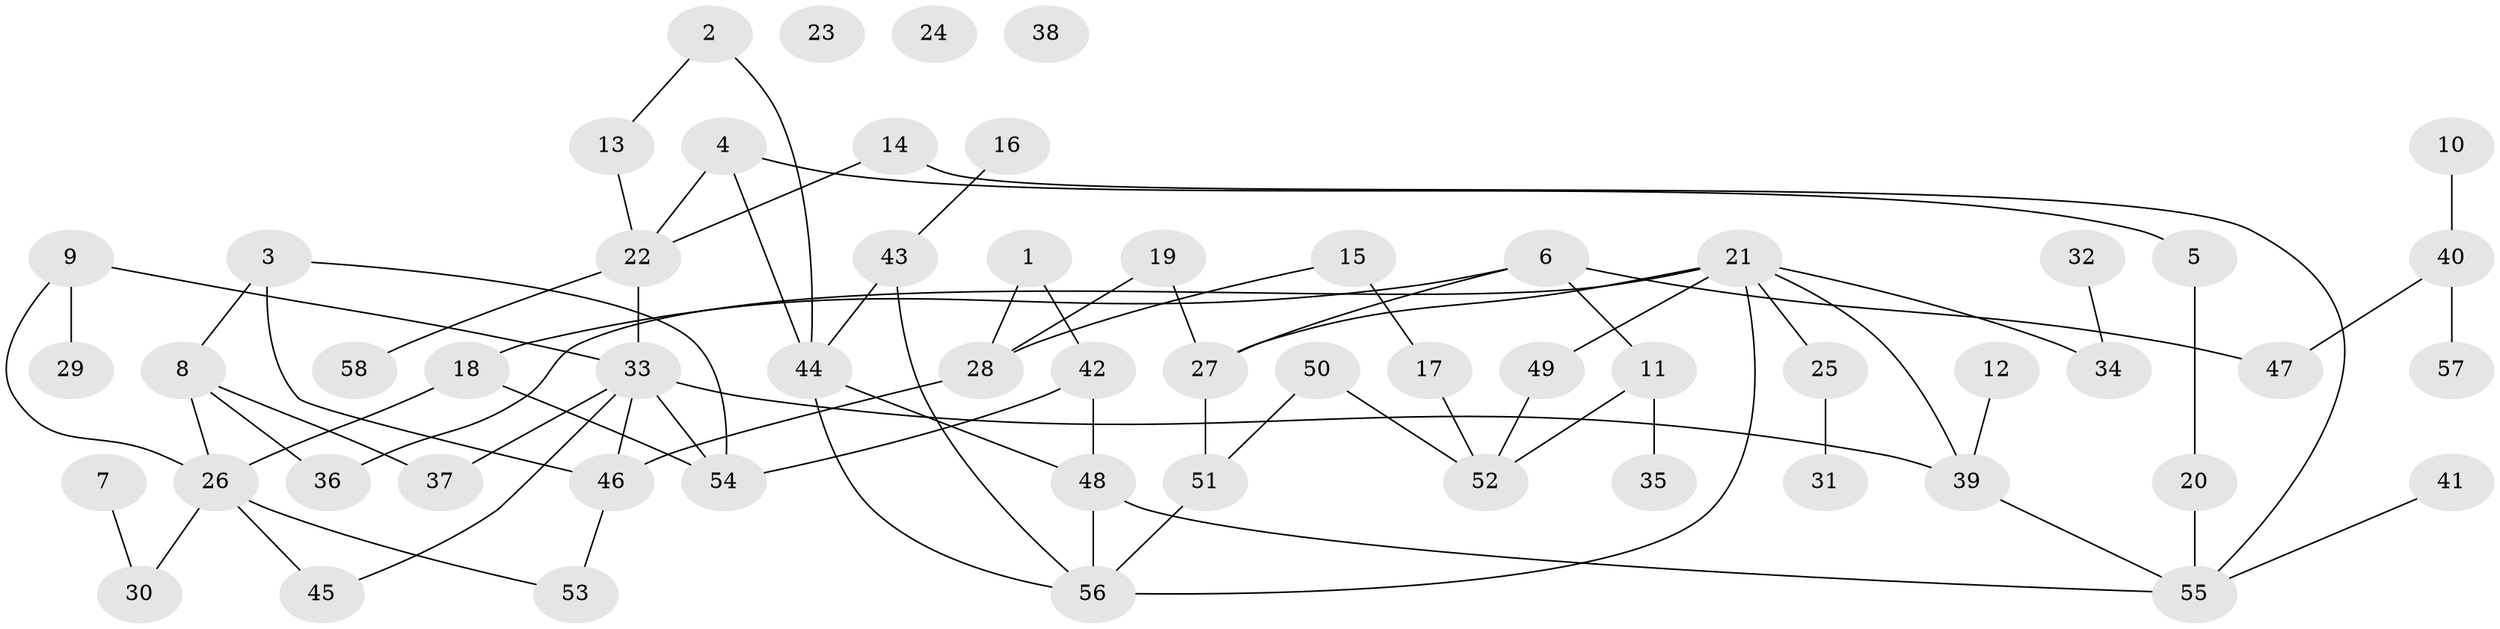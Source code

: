 // coarse degree distribution, {4: 0.11428571428571428, 2: 0.2571428571428571, 5: 0.14285714285714285, 6: 0.05714285714285714, 1: 0.2, 7: 0.02857142857142857, 3: 0.08571428571428572, 10: 0.02857142857142857, 0: 0.08571428571428572}
// Generated by graph-tools (version 1.1) at 2025/23/03/03/25 07:23:28]
// undirected, 58 vertices, 76 edges
graph export_dot {
graph [start="1"]
  node [color=gray90,style=filled];
  1;
  2;
  3;
  4;
  5;
  6;
  7;
  8;
  9;
  10;
  11;
  12;
  13;
  14;
  15;
  16;
  17;
  18;
  19;
  20;
  21;
  22;
  23;
  24;
  25;
  26;
  27;
  28;
  29;
  30;
  31;
  32;
  33;
  34;
  35;
  36;
  37;
  38;
  39;
  40;
  41;
  42;
  43;
  44;
  45;
  46;
  47;
  48;
  49;
  50;
  51;
  52;
  53;
  54;
  55;
  56;
  57;
  58;
  1 -- 28;
  1 -- 42;
  2 -- 13;
  2 -- 44;
  3 -- 8;
  3 -- 46;
  3 -- 54;
  4 -- 5;
  4 -- 22;
  4 -- 44;
  5 -- 20;
  6 -- 11;
  6 -- 18;
  6 -- 27;
  6 -- 47;
  7 -- 30;
  8 -- 26;
  8 -- 36;
  8 -- 37;
  9 -- 26;
  9 -- 29;
  9 -- 33;
  10 -- 40;
  11 -- 35;
  11 -- 52;
  12 -- 39;
  13 -- 22;
  14 -- 22;
  14 -- 55;
  15 -- 17;
  15 -- 28;
  16 -- 43;
  17 -- 52;
  18 -- 26;
  18 -- 54;
  19 -- 27;
  19 -- 28;
  20 -- 55;
  21 -- 25;
  21 -- 27;
  21 -- 34;
  21 -- 36;
  21 -- 39;
  21 -- 49;
  21 -- 56;
  22 -- 33;
  22 -- 58;
  25 -- 31;
  26 -- 30;
  26 -- 45;
  26 -- 53;
  27 -- 51;
  28 -- 46;
  32 -- 34;
  33 -- 37;
  33 -- 39;
  33 -- 45;
  33 -- 46;
  33 -- 54;
  39 -- 55;
  40 -- 47;
  40 -- 57;
  41 -- 55;
  42 -- 48;
  42 -- 54;
  43 -- 44;
  43 -- 56;
  44 -- 48;
  44 -- 56;
  46 -- 53;
  48 -- 55;
  48 -- 56;
  49 -- 52;
  50 -- 51;
  50 -- 52;
  51 -- 56;
}
